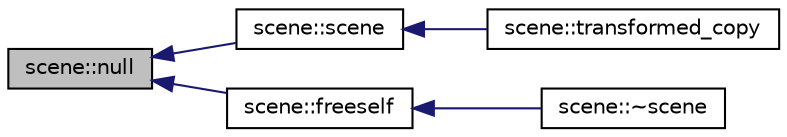 digraph "scene::null"
{
  edge [fontname="Helvetica",fontsize="10",labelfontname="Helvetica",labelfontsize="10"];
  node [fontname="Helvetica",fontsize="10",shape=record];
  rankdir="LR";
  Node293 [label="scene::null",height=0.2,width=0.4,color="black", fillcolor="grey75", style="filled", fontcolor="black"];
  Node293 -> Node294 [dir="back",color="midnightblue",fontsize="10",style="solid",fontname="Helvetica"];
  Node294 [label="scene::scene",height=0.2,width=0.4,color="black", fillcolor="white", style="filled",URL="$df/db1/classscene.html#a31beecfc650064406d6142d8bb81236d"];
  Node294 -> Node295 [dir="back",color="midnightblue",fontsize="10",style="solid",fontname="Helvetica"];
  Node295 [label="scene::transformed_copy",height=0.2,width=0.4,color="black", fillcolor="white", style="filled",URL="$df/db1/classscene.html#aa63bbdb5ffcd70f233e0a3219abb89f5"];
  Node293 -> Node296 [dir="back",color="midnightblue",fontsize="10",style="solid",fontname="Helvetica"];
  Node296 [label="scene::freeself",height=0.2,width=0.4,color="black", fillcolor="white", style="filled",URL="$df/db1/classscene.html#a8ee90e0e655ae967a1ae6be54b03ac44"];
  Node296 -> Node297 [dir="back",color="midnightblue",fontsize="10",style="solid",fontname="Helvetica"];
  Node297 [label="scene::~scene",height=0.2,width=0.4,color="black", fillcolor="white", style="filled",URL="$df/db1/classscene.html#aa97c9c1f46aa44e63223a737fcdcb496"];
}
